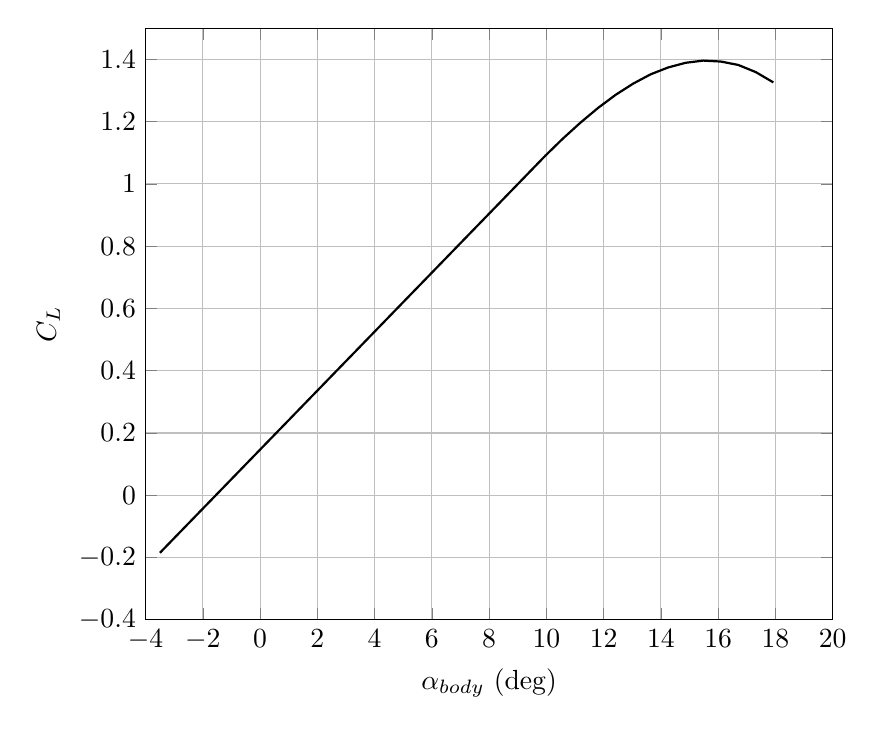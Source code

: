 %CL vs Alpha clean WING
\begin{tikzpicture}

\begin{axis}[
width=0.85\textwidth,
height=0.75\textwidth,
scaled ticks=false, tick label style={/pgf/number format/fixed},
xmin=-4,
xmax=20,
xlabel={$\alpha_{body}$ (deg)},
xmajorgrids,
ymin=-0.4,
ymax=1.5,
ylabel={$C_L$ },
ymajorgrids,
]

\addplot [
color=black,
thick
]
table[row sep=crcr]{
-3.5	-0.185\\
-2.888	-0.127\\
-2.276	-0.069\\
-1.663	-0.011\\
-1.051	0.047\\
-0.439	0.105\\
0.173	0.163\\
0.786	0.221\\
1.398	0.279\\
2.01	0.337\\
2.622	0.395\\
3.235	0.453\\
3.847	0.511\\
4.459	0.569\\
5.071	0.627\\
5.684	0.685\\
6.296	0.743\\
6.908	0.801\\
7.52	0.859\\
8.133	0.917\\
8.745	0.975\\
9.357	1.033\\
9.969	1.091\\
10.582	1.146\\
11.194	1.197\\
11.806	1.244\\
12.418	1.286\\
13.031	1.322\\
13.643	1.352\\
14.255	1.374\\
14.867	1.389\\
15.48	1.396\\
16.092	1.393\\
16.704	1.382\\
17.316	1.359\\
17.929	1.326\\
};
\end{axis}
\end{tikzpicture}%
